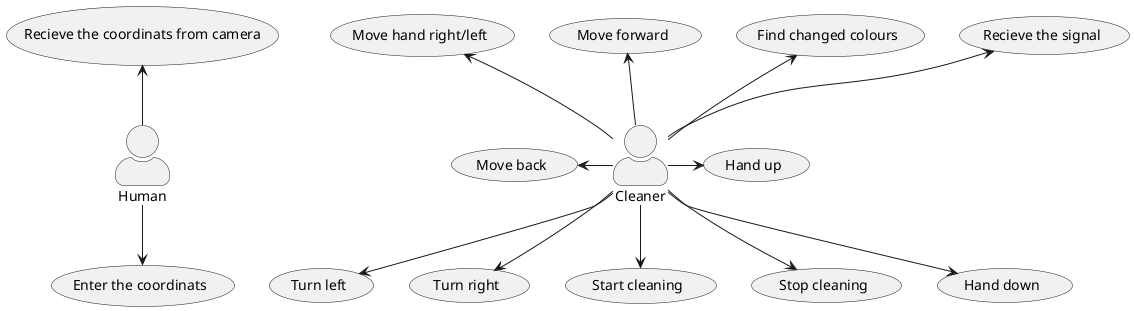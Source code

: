 @startuml

skinparam actorStyle awesome

:Cleaner: -up-> (Recieve the signal)
:Cleaner: -up-> (Find changed colours)
:Cleaner: -up-> (Move forward)
:Cleaner: -left-> (Move back)
:Cleaner: --> (Turn left)
:Cleaner: --> (Turn right)
:Cleaner: --> (Start cleaning)
:Cleaner: --> (Stop cleaning)
:Cleaner: -> (Hand up)
:Cleaner: --> (Hand down)
:Cleaner: -up-> (Move hand right/left)

:Human: -up-> (Recieve the coordinats from camera)
:Human: --> (Enter the coordinats)

@enduml
